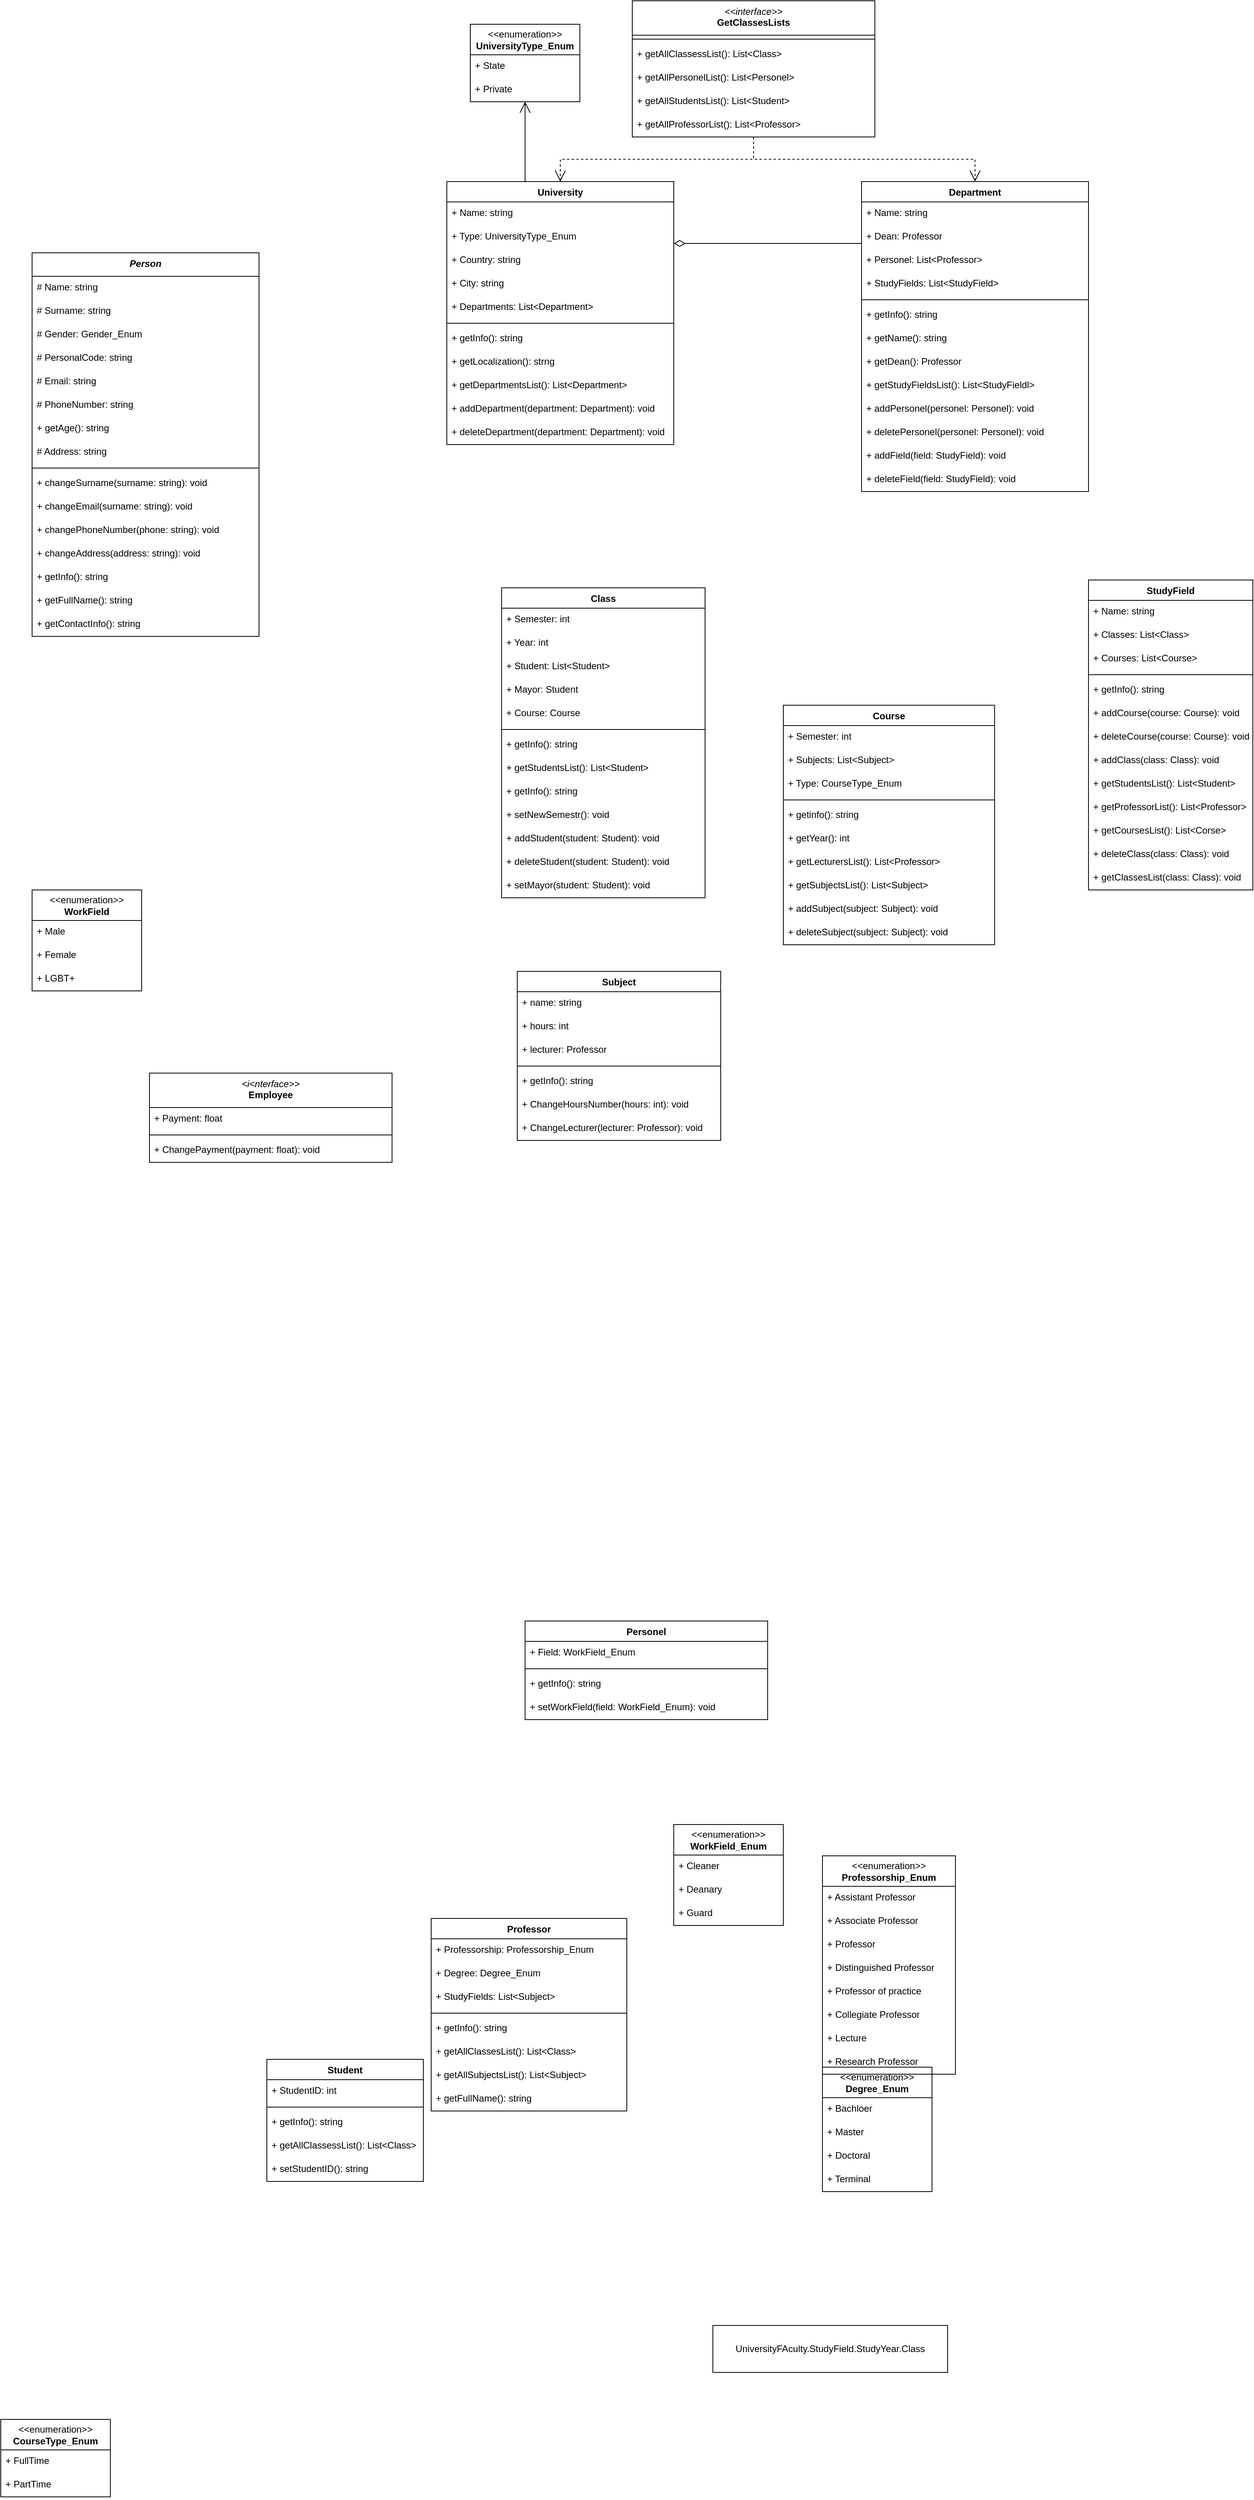 <mxfile version="24.2.5" type="github">
  <diagram name="Strona-1" id="ZMuBya0hHFWjPArA7sXA">
    <mxGraphModel dx="1320" dy="4245" grid="1" gridSize="10" guides="1" tooltips="1" connect="1" arrows="1" fold="1" page="1" pageScale="1" pageWidth="827" pageHeight="1169" math="0" shadow="0">
      <root>
        <mxCell id="0" />
        <mxCell id="1" parent="0" />
        <mxCell id="BxBO1usKI3OGjHKs2vSr-18" value="&lt;b&gt;Class&lt;/b&gt;" style="swimlane;fontStyle=1;align=center;verticalAlign=top;childLayout=stackLayout;horizontal=1;startSize=26;horizontalStack=0;resizeParent=1;resizeParentMax=0;resizeLast=0;collapsible=1;marginBottom=0;whiteSpace=wrap;html=1;" parent="1" vertex="1">
          <mxGeometry x="660" y="-1570" width="260" height="396" as="geometry" />
        </mxCell>
        <mxCell id="BxBO1usKI3OGjHKs2vSr-19" value="+ Semester: int" style="text;strokeColor=none;fillColor=none;align=left;verticalAlign=top;spacingLeft=4;spacingRight=4;overflow=hidden;rotatable=0;points=[[0,0.5],[1,0.5]];portConstraint=eastwest;whiteSpace=wrap;html=1;" parent="BxBO1usKI3OGjHKs2vSr-18" vertex="1">
          <mxGeometry y="26" width="260" height="30" as="geometry" />
        </mxCell>
        <mxCell id="FNR3KFnYAetJGcfj_zRv-16" value="+ Year: int" style="text;strokeColor=none;fillColor=none;align=left;verticalAlign=top;spacingLeft=4;spacingRight=4;overflow=hidden;rotatable=0;points=[[0,0.5],[1,0.5]];portConstraint=eastwest;whiteSpace=wrap;html=1;" parent="BxBO1usKI3OGjHKs2vSr-18" vertex="1">
          <mxGeometry y="56" width="260" height="30" as="geometry" />
        </mxCell>
        <mxCell id="FNR3KFnYAetJGcfj_zRv-23" value="+ Student: List&amp;lt;Student&amp;gt;" style="text;strokeColor=none;fillColor=none;align=left;verticalAlign=top;spacingLeft=4;spacingRight=4;overflow=hidden;rotatable=0;points=[[0,0.5],[1,0.5]];portConstraint=eastwest;whiteSpace=wrap;html=1;" parent="BxBO1usKI3OGjHKs2vSr-18" vertex="1">
          <mxGeometry y="86" width="260" height="30" as="geometry" />
        </mxCell>
        <mxCell id="JbpdOCkqhL1WQLgp2Wiw-135" value="+ Mayor: Student" style="text;strokeColor=none;fillColor=none;align=left;verticalAlign=top;spacingLeft=4;spacingRight=4;overflow=hidden;rotatable=0;points=[[0,0.5],[1,0.5]];portConstraint=eastwest;whiteSpace=wrap;html=1;" vertex="1" parent="BxBO1usKI3OGjHKs2vSr-18">
          <mxGeometry y="116" width="260" height="30" as="geometry" />
        </mxCell>
        <mxCell id="FNR3KFnYAetJGcfj_zRv-25" value="+ Course: Course" style="text;strokeColor=none;fillColor=none;align=left;verticalAlign=top;spacingLeft=4;spacingRight=4;overflow=hidden;rotatable=0;points=[[0,0.5],[1,0.5]];portConstraint=eastwest;whiteSpace=wrap;html=1;" parent="BxBO1usKI3OGjHKs2vSr-18" vertex="1">
          <mxGeometry y="146" width="260" height="30" as="geometry" />
        </mxCell>
        <mxCell id="BxBO1usKI3OGjHKs2vSr-20" value="" style="line;strokeWidth=1;fillColor=none;align=left;verticalAlign=middle;spacingTop=-1;spacingLeft=3;spacingRight=3;rotatable=0;labelPosition=right;points=[];portConstraint=eastwest;strokeColor=inherit;" parent="BxBO1usKI3OGjHKs2vSr-18" vertex="1">
          <mxGeometry y="176" width="260" height="10" as="geometry" />
        </mxCell>
        <mxCell id="JbpdOCkqhL1WQLgp2Wiw-130" value="+ getInfo(): string" style="text;strokeColor=none;fillColor=none;align=left;verticalAlign=top;spacingLeft=4;spacingRight=4;overflow=hidden;rotatable=0;points=[[0,0.5],[1,0.5]];portConstraint=eastwest;whiteSpace=wrap;html=1;" vertex="1" parent="BxBO1usKI3OGjHKs2vSr-18">
          <mxGeometry y="186" width="260" height="30" as="geometry" />
        </mxCell>
        <mxCell id="JbpdOCkqhL1WQLgp2Wiw-131" value="+ getStudentsList(): List&amp;lt;Student&amp;gt;" style="text;strokeColor=none;fillColor=none;align=left;verticalAlign=top;spacingLeft=4;spacingRight=4;overflow=hidden;rotatable=0;points=[[0,0.5],[1,0.5]];portConstraint=eastwest;whiteSpace=wrap;html=1;" vertex="1" parent="BxBO1usKI3OGjHKs2vSr-18">
          <mxGeometry y="216" width="260" height="30" as="geometry" />
        </mxCell>
        <mxCell id="JbpdOCkqhL1WQLgp2Wiw-133" value="+ getInfo(): string" style="text;strokeColor=none;fillColor=none;align=left;verticalAlign=top;spacingLeft=4;spacingRight=4;overflow=hidden;rotatable=0;points=[[0,0.5],[1,0.5]];portConstraint=eastwest;whiteSpace=wrap;html=1;" vertex="1" parent="BxBO1usKI3OGjHKs2vSr-18">
          <mxGeometry y="246" width="260" height="30" as="geometry" />
        </mxCell>
        <mxCell id="JbpdOCkqhL1WQLgp2Wiw-132" value="+ setNewSemestr(): void" style="text;strokeColor=none;fillColor=none;align=left;verticalAlign=top;spacingLeft=4;spacingRight=4;overflow=hidden;rotatable=0;points=[[0,0.5],[1,0.5]];portConstraint=eastwest;whiteSpace=wrap;html=1;" vertex="1" parent="BxBO1usKI3OGjHKs2vSr-18">
          <mxGeometry y="276" width="260" height="30" as="geometry" />
        </mxCell>
        <mxCell id="JbpdOCkqhL1WQLgp2Wiw-136" value="+ addStudent(student: Student): void" style="text;strokeColor=none;fillColor=none;align=left;verticalAlign=top;spacingLeft=4;spacingRight=4;overflow=hidden;rotatable=0;points=[[0,0.5],[1,0.5]];portConstraint=eastwest;whiteSpace=wrap;html=1;" vertex="1" parent="BxBO1usKI3OGjHKs2vSr-18">
          <mxGeometry y="306" width="260" height="30" as="geometry" />
        </mxCell>
        <mxCell id="JbpdOCkqhL1WQLgp2Wiw-134" value="+ deleteStudent(student: Student): void" style="text;strokeColor=none;fillColor=none;align=left;verticalAlign=top;spacingLeft=4;spacingRight=4;overflow=hidden;rotatable=0;points=[[0,0.5],[1,0.5]];portConstraint=eastwest;whiteSpace=wrap;html=1;" vertex="1" parent="BxBO1usKI3OGjHKs2vSr-18">
          <mxGeometry y="336" width="260" height="30" as="geometry" />
        </mxCell>
        <mxCell id="JbpdOCkqhL1WQLgp2Wiw-137" value="+ setMayor(student: Student): void" style="text;strokeColor=none;fillColor=none;align=left;verticalAlign=top;spacingLeft=4;spacingRight=4;overflow=hidden;rotatable=0;points=[[0,0.5],[1,0.5]];portConstraint=eastwest;whiteSpace=wrap;html=1;" vertex="1" parent="BxBO1usKI3OGjHKs2vSr-18">
          <mxGeometry y="366" width="260" height="30" as="geometry" />
        </mxCell>
        <mxCell id="BxBO1usKI3OGjHKs2vSr-22" value="&lt;b&gt;Student&lt;/b&gt;" style="swimlane;fontStyle=1;align=center;verticalAlign=top;childLayout=stackLayout;horizontal=1;startSize=26;horizontalStack=0;resizeParent=1;resizeParentMax=0;resizeLast=0;collapsible=1;marginBottom=0;whiteSpace=wrap;html=1;" parent="1" vertex="1">
          <mxGeometry x="360" y="310" width="200" height="156" as="geometry" />
        </mxCell>
        <mxCell id="BxBO1usKI3OGjHKs2vSr-23" value="+ StudentID: int" style="text;strokeColor=none;fillColor=none;align=left;verticalAlign=top;spacingLeft=4;spacingRight=4;overflow=hidden;rotatable=0;points=[[0,0.5],[1,0.5]];portConstraint=eastwest;whiteSpace=wrap;html=1;" parent="BxBO1usKI3OGjHKs2vSr-22" vertex="1">
          <mxGeometry y="26" width="200" height="30" as="geometry" />
        </mxCell>
        <mxCell id="BxBO1usKI3OGjHKs2vSr-24" value="" style="line;strokeWidth=1;fillColor=none;align=left;verticalAlign=middle;spacingTop=-1;spacingLeft=3;spacingRight=3;rotatable=0;labelPosition=right;points=[];portConstraint=eastwest;strokeColor=inherit;" parent="BxBO1usKI3OGjHKs2vSr-22" vertex="1">
          <mxGeometry y="56" width="200" height="10" as="geometry" />
        </mxCell>
        <mxCell id="JbpdOCkqhL1WQLgp2Wiw-15" value="+ getInfo(): string" style="text;strokeColor=none;fillColor=none;align=left;verticalAlign=top;spacingLeft=4;spacingRight=4;overflow=hidden;rotatable=0;points=[[0,0.5],[1,0.5]];portConstraint=eastwest;whiteSpace=wrap;html=1;" vertex="1" parent="BxBO1usKI3OGjHKs2vSr-22">
          <mxGeometry y="66" width="200" height="30" as="geometry" />
        </mxCell>
        <mxCell id="JbpdOCkqhL1WQLgp2Wiw-39" value="+ getAllClassessList(): List&amp;lt;Class&amp;gt;&lt;div&gt;&lt;br&gt;&lt;/div&gt;" style="text;strokeColor=none;fillColor=none;align=left;verticalAlign=top;spacingLeft=4;spacingRight=4;overflow=hidden;rotatable=0;points=[[0,0.5],[1,0.5]];portConstraint=eastwest;whiteSpace=wrap;html=1;" vertex="1" parent="BxBO1usKI3OGjHKs2vSr-22">
          <mxGeometry y="96" width="200" height="30" as="geometry" />
        </mxCell>
        <mxCell id="JbpdOCkqhL1WQLgp2Wiw-16" value="+ setStudentID(): string" style="text;strokeColor=none;fillColor=none;align=left;verticalAlign=top;spacingLeft=4;spacingRight=4;overflow=hidden;rotatable=0;points=[[0,0.5],[1,0.5]];portConstraint=eastwest;whiteSpace=wrap;html=1;" vertex="1" parent="BxBO1usKI3OGjHKs2vSr-22">
          <mxGeometry y="126" width="200" height="30" as="geometry" />
        </mxCell>
        <mxCell id="BxBO1usKI3OGjHKs2vSr-30" value="&lt;b&gt;Professor&lt;/b&gt;&lt;br&gt;&lt;div&gt;&lt;b&gt;&lt;br&gt;&lt;/b&gt;&lt;/div&gt;" style="swimlane;fontStyle=1;align=center;verticalAlign=top;childLayout=stackLayout;horizontal=1;startSize=26;horizontalStack=0;resizeParent=1;resizeParentMax=0;resizeLast=0;collapsible=1;marginBottom=0;whiteSpace=wrap;html=1;" parent="1" vertex="1">
          <mxGeometry x="570" y="130" width="250" height="246" as="geometry" />
        </mxCell>
        <mxCell id="BxBO1usKI3OGjHKs2vSr-31" value="+&amp;nbsp;&lt;span style=&quot;text-align: center;&quot;&gt;Professorship&lt;/span&gt;:&amp;nbsp;&lt;span style=&quot;text-align: center;&quot;&gt;Professorship_Enum&lt;/span&gt;" style="text;strokeColor=none;fillColor=none;align=left;verticalAlign=top;spacingLeft=4;spacingRight=4;overflow=hidden;rotatable=0;points=[[0,0.5],[1,0.5]];portConstraint=eastwest;whiteSpace=wrap;html=1;" parent="BxBO1usKI3OGjHKs2vSr-30" vertex="1">
          <mxGeometry y="26" width="250" height="30" as="geometry" />
        </mxCell>
        <mxCell id="FNR3KFnYAetJGcfj_zRv-11" value="+ Degree: Degree_Enum&lt;span style=&quot;color: rgba(0, 0, 0, 0); font-family: monospace; font-size: 0px; text-wrap: nowrap;&quot;&gt;%3CmxGraphModel%3E%3Croot%3E%3CmxCell%20id%3D%220%22%2F%3E%3CmxCell%20id%3D%221%22%20parent%3D%220%22%2F%3E%3CmxCell%20id%3D%222%22%20value%3D%22%2B%20StudyFields%3A%20List%26amp%3Blt%3BSubject%26amp%3Bgt%3B%22%20style%3D%22text%3BstrokeColor%3Dnone%3BfillColor%3Dnone%3Balign%3Dleft%3BverticalAlign%3Dtop%3BspacingLeft%3D4%3BspacingRight%3D4%3Boverflow%3Dhidden%3Brotatable%3D0%3Bpoints%3D%5B%5B0%2C0.5%5D%2C%5B1%2C0.5%5D%5D%3BportConstraint%3Deastwest%3BwhiteSpace%3Dwrap%3Bhtml%3D1%3B%22%20vertex%3D%221%22%20parent%3D%221%22%3E%3CmxGeometry%20x%3D%22570%22%20y%3D%22202%22%20width%3D%22246%22%20height%3D%2226%22%20as%3D%22geometry%22%2F%3E%3C%2FmxCell%3E%3C%2Froot%3E%3C%2FmxGraphModel%3E&lt;/span&gt;" style="text;strokeColor=none;fillColor=none;align=left;verticalAlign=top;spacingLeft=4;spacingRight=4;overflow=hidden;rotatable=0;points=[[0,0.5],[1,0.5]];portConstraint=eastwest;whiteSpace=wrap;html=1;" parent="BxBO1usKI3OGjHKs2vSr-30" vertex="1">
          <mxGeometry y="56" width="250" height="30" as="geometry" />
        </mxCell>
        <mxCell id="BxBO1usKI3OGjHKs2vSr-61" value="+ StudyFields: List&amp;lt;Subject&amp;gt;" style="text;strokeColor=none;fillColor=none;align=left;verticalAlign=top;spacingLeft=4;spacingRight=4;overflow=hidden;rotatable=0;points=[[0,0.5],[1,0.5]];portConstraint=eastwest;whiteSpace=wrap;html=1;" parent="BxBO1usKI3OGjHKs2vSr-30" vertex="1">
          <mxGeometry y="86" width="250" height="30" as="geometry" />
        </mxCell>
        <mxCell id="BxBO1usKI3OGjHKs2vSr-32" value="" style="line;strokeWidth=1;fillColor=none;align=left;verticalAlign=middle;spacingTop=-1;spacingLeft=3;spacingRight=3;rotatable=0;labelPosition=right;points=[];portConstraint=eastwest;strokeColor=inherit;" parent="BxBO1usKI3OGjHKs2vSr-30" vertex="1">
          <mxGeometry y="116" width="250" height="10" as="geometry" />
        </mxCell>
        <mxCell id="JbpdOCkqhL1WQLgp2Wiw-37" value="+ getInfo(): string" style="text;strokeColor=none;fillColor=none;align=left;verticalAlign=top;spacingLeft=4;spacingRight=4;overflow=hidden;rotatable=0;points=[[0,0.5],[1,0.5]];portConstraint=eastwest;whiteSpace=wrap;html=1;" vertex="1" parent="BxBO1usKI3OGjHKs2vSr-30">
          <mxGeometry y="126" width="250" height="30" as="geometry" />
        </mxCell>
        <mxCell id="JbpdOCkqhL1WQLgp2Wiw-41" value="+ getAllClassesList(): List&amp;lt;Class&amp;gt;&lt;div&gt;&lt;br&gt;&lt;/div&gt;" style="text;strokeColor=none;fillColor=none;align=left;verticalAlign=top;spacingLeft=4;spacingRight=4;overflow=hidden;rotatable=0;points=[[0,0.5],[1,0.5]];portConstraint=eastwest;whiteSpace=wrap;html=1;" vertex="1" parent="BxBO1usKI3OGjHKs2vSr-30">
          <mxGeometry y="156" width="250" height="30" as="geometry" />
        </mxCell>
        <mxCell id="JbpdOCkqhL1WQLgp2Wiw-40" value="+ getAllSubjectsList(): List&amp;lt;Subject&amp;gt;&lt;div&gt;&lt;br&gt;&lt;/div&gt;" style="text;strokeColor=none;fillColor=none;align=left;verticalAlign=top;spacingLeft=4;spacingRight=4;overflow=hidden;rotatable=0;points=[[0,0.5],[1,0.5]];portConstraint=eastwest;whiteSpace=wrap;html=1;" vertex="1" parent="BxBO1usKI3OGjHKs2vSr-30">
          <mxGeometry y="186" width="250" height="30" as="geometry" />
        </mxCell>
        <mxCell id="JbpdOCkqhL1WQLgp2Wiw-38" value="+ getFullName(): string" style="text;strokeColor=none;fillColor=none;align=left;verticalAlign=top;spacingLeft=4;spacingRight=4;overflow=hidden;rotatable=0;points=[[0,0.5],[1,0.5]];portConstraint=eastwest;whiteSpace=wrap;html=1;" vertex="1" parent="BxBO1usKI3OGjHKs2vSr-30">
          <mxGeometry y="216" width="250" height="30" as="geometry" />
        </mxCell>
        <mxCell id="BxBO1usKI3OGjHKs2vSr-34" value="&lt;b&gt;Personel&lt;/b&gt;" style="swimlane;fontStyle=1;align=center;verticalAlign=top;childLayout=stackLayout;horizontal=1;startSize=26;horizontalStack=0;resizeParent=1;resizeParentMax=0;resizeLast=0;collapsible=1;marginBottom=0;whiteSpace=wrap;html=1;" parent="1" vertex="1">
          <mxGeometry x="690" y="-250" width="310" height="126" as="geometry" />
        </mxCell>
        <mxCell id="BxBO1usKI3OGjHKs2vSr-35" value="+ Field: WorkField_Enum" style="text;strokeColor=none;fillColor=none;align=left;verticalAlign=top;spacingLeft=4;spacingRight=4;overflow=hidden;rotatable=0;points=[[0,0.5],[1,0.5]];portConstraint=eastwest;whiteSpace=wrap;html=1;" parent="BxBO1usKI3OGjHKs2vSr-34" vertex="1">
          <mxGeometry y="26" width="310" height="30" as="geometry" />
        </mxCell>
        <mxCell id="BxBO1usKI3OGjHKs2vSr-36" value="" style="line;strokeWidth=1;fillColor=none;align=left;verticalAlign=middle;spacingTop=-1;spacingLeft=3;spacingRight=3;rotatable=0;labelPosition=right;points=[];portConstraint=eastwest;strokeColor=inherit;" parent="BxBO1usKI3OGjHKs2vSr-34" vertex="1">
          <mxGeometry y="56" width="310" height="10" as="geometry" />
        </mxCell>
        <mxCell id="JbpdOCkqhL1WQLgp2Wiw-19" value="+ getInfo(): string" style="text;strokeColor=none;fillColor=none;align=left;verticalAlign=top;spacingLeft=4;spacingRight=4;overflow=hidden;rotatable=0;points=[[0,0.5],[1,0.5]];portConstraint=eastwest;whiteSpace=wrap;html=1;" vertex="1" parent="BxBO1usKI3OGjHKs2vSr-34">
          <mxGeometry y="66" width="310" height="30" as="geometry" />
        </mxCell>
        <mxCell id="JbpdOCkqhL1WQLgp2Wiw-20" value="+ setWorkField(field: WorkField_Enum): void" style="text;strokeColor=none;fillColor=none;align=left;verticalAlign=top;spacingLeft=4;spacingRight=4;overflow=hidden;rotatable=0;points=[[0,0.5],[1,0.5]];portConstraint=eastwest;whiteSpace=wrap;html=1;" vertex="1" parent="BxBO1usKI3OGjHKs2vSr-34">
          <mxGeometry y="96" width="310" height="30" as="geometry" />
        </mxCell>
        <mxCell id="BxBO1usKI3OGjHKs2vSr-40" value="&lt;div&gt;&lt;b&gt;Department&lt;/b&gt;&lt;/div&gt;" style="swimlane;fontStyle=1;align=center;verticalAlign=top;childLayout=stackLayout;horizontal=1;startSize=26;horizontalStack=0;resizeParent=1;resizeParentMax=0;resizeLast=0;collapsible=1;marginBottom=0;whiteSpace=wrap;html=1;" parent="1" vertex="1">
          <mxGeometry x="1120" y="-2089" width="290" height="396" as="geometry" />
        </mxCell>
        <mxCell id="BxBO1usKI3OGjHKs2vSr-95" value="+ Name: string" style="text;strokeColor=none;fillColor=none;align=left;verticalAlign=top;spacingLeft=4;spacingRight=4;overflow=hidden;rotatable=0;points=[[0,0.5],[1,0.5]];portConstraint=eastwest;whiteSpace=wrap;html=1;" parent="BxBO1usKI3OGjHKs2vSr-40" vertex="1">
          <mxGeometry y="26" width="290" height="30" as="geometry" />
        </mxCell>
        <mxCell id="BxBO1usKI3OGjHKs2vSr-97" value="+ Dean: Professor" style="text;strokeColor=none;fillColor=none;align=left;verticalAlign=top;spacingLeft=4;spacingRight=4;overflow=hidden;rotatable=0;points=[[0,0.5],[1,0.5]];portConstraint=eastwest;whiteSpace=wrap;html=1;" parent="BxBO1usKI3OGjHKs2vSr-40" vertex="1">
          <mxGeometry y="56" width="290" height="30" as="geometry" />
        </mxCell>
        <mxCell id="JbpdOCkqhL1WQLgp2Wiw-47" value="+ Personel: List&amp;lt;Professor&amp;gt;" style="text;strokeColor=none;fillColor=none;align=left;verticalAlign=top;spacingLeft=4;spacingRight=4;overflow=hidden;rotatable=0;points=[[0,0.5],[1,0.5]];portConstraint=eastwest;whiteSpace=wrap;html=1;" vertex="1" parent="BxBO1usKI3OGjHKs2vSr-40">
          <mxGeometry y="86" width="290" height="30" as="geometry" />
        </mxCell>
        <mxCell id="BxBO1usKI3OGjHKs2vSr-98" value="+ StudyFields: List&amp;lt;StudyField&amp;gt;" style="text;strokeColor=none;fillColor=none;align=left;verticalAlign=top;spacingLeft=4;spacingRight=4;overflow=hidden;rotatable=0;points=[[0,0.5],[1,0.5]];portConstraint=eastwest;whiteSpace=wrap;html=1;" parent="BxBO1usKI3OGjHKs2vSr-40" vertex="1">
          <mxGeometry y="116" width="290" height="30" as="geometry" />
        </mxCell>
        <mxCell id="BxBO1usKI3OGjHKs2vSr-42" value="" style="line;strokeWidth=1;fillColor=none;align=left;verticalAlign=middle;spacingTop=-1;spacingLeft=3;spacingRight=3;rotatable=0;labelPosition=right;points=[];portConstraint=eastwest;strokeColor=inherit;" parent="BxBO1usKI3OGjHKs2vSr-40" vertex="1">
          <mxGeometry y="146" width="290" height="10" as="geometry" />
        </mxCell>
        <mxCell id="JbpdOCkqhL1WQLgp2Wiw-45" value="+ getInfo(): string" style="text;strokeColor=none;fillColor=none;align=left;verticalAlign=top;spacingLeft=4;spacingRight=4;overflow=hidden;rotatable=0;points=[[0,0.5],[1,0.5]];portConstraint=eastwest;whiteSpace=wrap;html=1;" vertex="1" parent="BxBO1usKI3OGjHKs2vSr-40">
          <mxGeometry y="156" width="290" height="30" as="geometry" />
        </mxCell>
        <mxCell id="JbpdOCkqhL1WQLgp2Wiw-44" value="+ getName(): string" style="text;strokeColor=none;fillColor=none;align=left;verticalAlign=top;spacingLeft=4;spacingRight=4;overflow=hidden;rotatable=0;points=[[0,0.5],[1,0.5]];portConstraint=eastwest;whiteSpace=wrap;html=1;" vertex="1" parent="BxBO1usKI3OGjHKs2vSr-40">
          <mxGeometry y="186" width="290" height="30" as="geometry" />
        </mxCell>
        <mxCell id="BxBO1usKI3OGjHKs2vSr-43" value="+ getDean(): Professor" style="text;strokeColor=none;fillColor=none;align=left;verticalAlign=top;spacingLeft=4;spacingRight=4;overflow=hidden;rotatable=0;points=[[0,0.5],[1,0.5]];portConstraint=eastwest;whiteSpace=wrap;html=1;" parent="BxBO1usKI3OGjHKs2vSr-40" vertex="1">
          <mxGeometry y="216" width="290" height="30" as="geometry" />
        </mxCell>
        <mxCell id="JbpdOCkqhL1WQLgp2Wiw-50" value="+ getStudyFieldsList(): List&amp;lt;StudyFieldl&amp;gt;" style="text;strokeColor=none;fillColor=none;align=left;verticalAlign=top;spacingLeft=4;spacingRight=4;overflow=hidden;rotatable=0;points=[[0,0.5],[1,0.5]];portConstraint=eastwest;whiteSpace=wrap;html=1;" vertex="1" parent="BxBO1usKI3OGjHKs2vSr-40">
          <mxGeometry y="246" width="290" height="30" as="geometry" />
        </mxCell>
        <mxCell id="JbpdOCkqhL1WQLgp2Wiw-51" value="+ addPersonel(personel: Personel): void" style="text;strokeColor=none;fillColor=none;align=left;verticalAlign=top;spacingLeft=4;spacingRight=4;overflow=hidden;rotatable=0;points=[[0,0.5],[1,0.5]];portConstraint=eastwest;whiteSpace=wrap;html=1;" vertex="1" parent="BxBO1usKI3OGjHKs2vSr-40">
          <mxGeometry y="276" width="290" height="30" as="geometry" />
        </mxCell>
        <mxCell id="JbpdOCkqhL1WQLgp2Wiw-52" value="+ deletePersonel(personel: Personel): void" style="text;strokeColor=none;fillColor=none;align=left;verticalAlign=top;spacingLeft=4;spacingRight=4;overflow=hidden;rotatable=0;points=[[0,0.5],[1,0.5]];portConstraint=eastwest;whiteSpace=wrap;html=1;" vertex="1" parent="BxBO1usKI3OGjHKs2vSr-40">
          <mxGeometry y="306" width="290" height="30" as="geometry" />
        </mxCell>
        <mxCell id="JbpdOCkqhL1WQLgp2Wiw-53" value="+ addField(field: StudyField): void" style="text;strokeColor=none;fillColor=none;align=left;verticalAlign=top;spacingLeft=4;spacingRight=4;overflow=hidden;rotatable=0;points=[[0,0.5],[1,0.5]];portConstraint=eastwest;whiteSpace=wrap;html=1;" vertex="1" parent="BxBO1usKI3OGjHKs2vSr-40">
          <mxGeometry y="336" width="290" height="30" as="geometry" />
        </mxCell>
        <mxCell id="JbpdOCkqhL1WQLgp2Wiw-54" value="+ deleteField(field: StudyField): void" style="text;strokeColor=none;fillColor=none;align=left;verticalAlign=top;spacingLeft=4;spacingRight=4;overflow=hidden;rotatable=0;points=[[0,0.5],[1,0.5]];portConstraint=eastwest;whiteSpace=wrap;html=1;" vertex="1" parent="BxBO1usKI3OGjHKs2vSr-40">
          <mxGeometry y="366" width="290" height="30" as="geometry" />
        </mxCell>
        <mxCell id="BxBO1usKI3OGjHKs2vSr-44" value="&lt;b&gt;StudyField&lt;/b&gt;" style="swimlane;fontStyle=1;align=center;verticalAlign=top;childLayout=stackLayout;horizontal=1;startSize=26;horizontalStack=0;resizeParent=1;resizeParentMax=0;resizeLast=0;collapsible=1;marginBottom=0;whiteSpace=wrap;html=1;" parent="1" vertex="1">
          <mxGeometry x="1410" y="-1580" width="210" height="396" as="geometry" />
        </mxCell>
        <mxCell id="BxBO1usKI3OGjHKs2vSr-45" value="+ Name: string" style="text;strokeColor=none;fillColor=none;align=left;verticalAlign=top;spacingLeft=4;spacingRight=4;overflow=hidden;rotatable=0;points=[[0,0.5],[1,0.5]];portConstraint=eastwest;whiteSpace=wrap;html=1;" parent="BxBO1usKI3OGjHKs2vSr-44" vertex="1">
          <mxGeometry y="26" width="210" height="30" as="geometry" />
        </mxCell>
        <mxCell id="BxBO1usKI3OGjHKs2vSr-105" value="+ Classes: List&amp;lt;Class&amp;gt;" style="text;strokeColor=none;fillColor=none;align=left;verticalAlign=top;spacingLeft=4;spacingRight=4;overflow=hidden;rotatable=0;points=[[0,0.5],[1,0.5]];portConstraint=eastwest;whiteSpace=wrap;html=1;" parent="BxBO1usKI3OGjHKs2vSr-44" vertex="1">
          <mxGeometry y="56" width="210" height="30" as="geometry" />
        </mxCell>
        <mxCell id="FNR3KFnYAetJGcfj_zRv-26" value="+ Courses: List&amp;lt;Course&amp;gt;" style="text;strokeColor=none;fillColor=none;align=left;verticalAlign=top;spacingLeft=4;spacingRight=4;overflow=hidden;rotatable=0;points=[[0,0.5],[1,0.5]];portConstraint=eastwest;whiteSpace=wrap;html=1;" parent="BxBO1usKI3OGjHKs2vSr-44" vertex="1">
          <mxGeometry y="86" width="210" height="30" as="geometry" />
        </mxCell>
        <mxCell id="BxBO1usKI3OGjHKs2vSr-46" value="" style="line;strokeWidth=1;fillColor=none;align=left;verticalAlign=middle;spacingTop=-1;spacingLeft=3;spacingRight=3;rotatable=0;labelPosition=right;points=[];portConstraint=eastwest;strokeColor=inherit;" parent="BxBO1usKI3OGjHKs2vSr-44" vertex="1">
          <mxGeometry y="116" width="210" height="10" as="geometry" />
        </mxCell>
        <mxCell id="JbpdOCkqhL1WQLgp2Wiw-129" value="+ getInfo(): string" style="text;strokeColor=none;fillColor=none;align=left;verticalAlign=top;spacingLeft=4;spacingRight=4;overflow=hidden;rotatable=0;points=[[0,0.5],[1,0.5]];portConstraint=eastwest;whiteSpace=wrap;html=1;" vertex="1" parent="BxBO1usKI3OGjHKs2vSr-44">
          <mxGeometry y="126" width="210" height="30" as="geometry" />
        </mxCell>
        <mxCell id="JbpdOCkqhL1WQLgp2Wiw-114" value="+ addCourse(course: Course): void" style="text;strokeColor=none;fillColor=none;align=left;verticalAlign=top;spacingLeft=4;spacingRight=4;overflow=hidden;rotatable=0;points=[[0,0.5],[1,0.5]];portConstraint=eastwest;whiteSpace=wrap;html=1;" vertex="1" parent="BxBO1usKI3OGjHKs2vSr-44">
          <mxGeometry y="156" width="210" height="30" as="geometry" />
        </mxCell>
        <mxCell id="BxBO1usKI3OGjHKs2vSr-47" value="+ deleteCourse(course: Course): void" style="text;strokeColor=none;fillColor=none;align=left;verticalAlign=top;spacingLeft=4;spacingRight=4;overflow=hidden;rotatable=0;points=[[0,0.5],[1,0.5]];portConstraint=eastwest;whiteSpace=wrap;html=1;" parent="BxBO1usKI3OGjHKs2vSr-44" vertex="1">
          <mxGeometry y="186" width="210" height="30" as="geometry" />
        </mxCell>
        <mxCell id="JbpdOCkqhL1WQLgp2Wiw-115" value="+ addClass(class: Class): void" style="text;strokeColor=none;fillColor=none;align=left;verticalAlign=top;spacingLeft=4;spacingRight=4;overflow=hidden;rotatable=0;points=[[0,0.5],[1,0.5]];portConstraint=eastwest;whiteSpace=wrap;html=1;" vertex="1" parent="BxBO1usKI3OGjHKs2vSr-44">
          <mxGeometry y="216" width="210" height="30" as="geometry" />
        </mxCell>
        <mxCell id="JbpdOCkqhL1WQLgp2Wiw-127" value="+ getStudentsList(): List&amp;lt;Student&amp;gt;" style="text;strokeColor=none;fillColor=none;align=left;verticalAlign=top;spacingLeft=4;spacingRight=4;overflow=hidden;rotatable=0;points=[[0,0.5],[1,0.5]];portConstraint=eastwest;whiteSpace=wrap;html=1;" vertex="1" parent="BxBO1usKI3OGjHKs2vSr-44">
          <mxGeometry y="246" width="210" height="30" as="geometry" />
        </mxCell>
        <mxCell id="JbpdOCkqhL1WQLgp2Wiw-119" value="+ getProfessorList(): List&amp;lt;Professor&amp;gt;" style="text;strokeColor=none;fillColor=none;align=left;verticalAlign=top;spacingLeft=4;spacingRight=4;overflow=hidden;rotatable=0;points=[[0,0.5],[1,0.5]];portConstraint=eastwest;whiteSpace=wrap;html=1;" vertex="1" parent="BxBO1usKI3OGjHKs2vSr-44">
          <mxGeometry y="276" width="210" height="30" as="geometry" />
        </mxCell>
        <mxCell id="JbpdOCkqhL1WQLgp2Wiw-128" value="+ getCoursesList(): List&amp;lt;Corse&amp;gt;" style="text;strokeColor=none;fillColor=none;align=left;verticalAlign=top;spacingLeft=4;spacingRight=4;overflow=hidden;rotatable=0;points=[[0,0.5],[1,0.5]];portConstraint=eastwest;whiteSpace=wrap;html=1;" vertex="1" parent="BxBO1usKI3OGjHKs2vSr-44">
          <mxGeometry y="306" width="210" height="30" as="geometry" />
        </mxCell>
        <mxCell id="JbpdOCkqhL1WQLgp2Wiw-117" value="+ deleteClass(class: Class): void" style="text;strokeColor=none;fillColor=none;align=left;verticalAlign=top;spacingLeft=4;spacingRight=4;overflow=hidden;rotatable=0;points=[[0,0.5],[1,0.5]];portConstraint=eastwest;whiteSpace=wrap;html=1;" vertex="1" parent="BxBO1usKI3OGjHKs2vSr-44">
          <mxGeometry y="336" width="210" height="30" as="geometry" />
        </mxCell>
        <mxCell id="JbpdOCkqhL1WQLgp2Wiw-118" value="+ getClassesList(class: Class): void" style="text;strokeColor=none;fillColor=none;align=left;verticalAlign=top;spacingLeft=4;spacingRight=4;overflow=hidden;rotatable=0;points=[[0,0.5],[1,0.5]];portConstraint=eastwest;whiteSpace=wrap;html=1;" vertex="1" parent="BxBO1usKI3OGjHKs2vSr-44">
          <mxGeometry y="366" width="210" height="30" as="geometry" />
        </mxCell>
        <mxCell id="BxBO1usKI3OGjHKs2vSr-48" value="Person" style="swimlane;fontStyle=3;align=center;verticalAlign=top;childLayout=stackLayout;horizontal=1;startSize=30;horizontalStack=0;resizeParent=1;resizeParentMax=0;resizeLast=0;collapsible=1;marginBottom=0;whiteSpace=wrap;html=1;" parent="1" vertex="1">
          <mxGeometry x="60" y="-1998" width="290" height="490" as="geometry" />
        </mxCell>
        <mxCell id="BxBO1usKI3OGjHKs2vSr-49" value="# Name: string" style="text;strokeColor=none;fillColor=none;align=left;verticalAlign=top;spacingLeft=4;spacingRight=4;overflow=hidden;rotatable=0;points=[[0,0.5],[1,0.5]];portConstraint=eastwest;whiteSpace=wrap;html=1;" parent="BxBO1usKI3OGjHKs2vSr-48" vertex="1">
          <mxGeometry y="30" width="290" height="30" as="geometry" />
        </mxCell>
        <mxCell id="BxBO1usKI3OGjHKs2vSr-52" value="# Surname: string" style="text;strokeColor=none;fillColor=none;align=left;verticalAlign=top;spacingLeft=4;spacingRight=4;overflow=hidden;rotatable=0;points=[[0,0.5],[1,0.5]];portConstraint=eastwest;whiteSpace=wrap;html=1;" parent="BxBO1usKI3OGjHKs2vSr-48" vertex="1">
          <mxGeometry y="60" width="290" height="30" as="geometry" />
        </mxCell>
        <mxCell id="JbpdOCkqhL1WQLgp2Wiw-4" value="# Gender: Gender_Enum" style="text;strokeColor=none;fillColor=none;align=left;verticalAlign=top;spacingLeft=4;spacingRight=4;overflow=hidden;rotatable=0;points=[[0,0.5],[1,0.5]];portConstraint=eastwest;whiteSpace=wrap;html=1;" vertex="1" parent="BxBO1usKI3OGjHKs2vSr-48">
          <mxGeometry y="90" width="290" height="30" as="geometry" />
        </mxCell>
        <mxCell id="BxBO1usKI3OGjHKs2vSr-53" value="# PersonalCode: string" style="text;strokeColor=none;fillColor=none;align=left;verticalAlign=top;spacingLeft=4;spacingRight=4;overflow=hidden;rotatable=0;points=[[0,0.5],[1,0.5]];portConstraint=eastwest;whiteSpace=wrap;html=1;" parent="BxBO1usKI3OGjHKs2vSr-48" vertex="1">
          <mxGeometry y="120" width="290" height="30" as="geometry" />
        </mxCell>
        <mxCell id="BxBO1usKI3OGjHKs2vSr-56" value="# Email: string" style="text;strokeColor=none;fillColor=none;align=left;verticalAlign=top;spacingLeft=4;spacingRight=4;overflow=hidden;rotatable=0;points=[[0,0.5],[1,0.5]];portConstraint=eastwest;whiteSpace=wrap;html=1;" parent="BxBO1usKI3OGjHKs2vSr-48" vertex="1">
          <mxGeometry y="150" width="290" height="30" as="geometry" />
        </mxCell>
        <mxCell id="BxBO1usKI3OGjHKs2vSr-55" value="# PhoneNumber: string" style="text;strokeColor=none;fillColor=none;align=left;verticalAlign=top;spacingLeft=4;spacingRight=4;overflow=hidden;rotatable=0;points=[[0,0.5],[1,0.5]];portConstraint=eastwest;whiteSpace=wrap;html=1;" parent="BxBO1usKI3OGjHKs2vSr-48" vertex="1">
          <mxGeometry y="180" width="290" height="30" as="geometry" />
        </mxCell>
        <mxCell id="JbpdOCkqhL1WQLgp2Wiw-14" value="+ getAge(): string" style="text;strokeColor=none;fillColor=none;align=left;verticalAlign=top;spacingLeft=4;spacingRight=4;overflow=hidden;rotatable=0;points=[[0,0.5],[1,0.5]];portConstraint=eastwest;whiteSpace=wrap;html=1;" vertex="1" parent="BxBO1usKI3OGjHKs2vSr-48">
          <mxGeometry y="210" width="290" height="30" as="geometry" />
        </mxCell>
        <mxCell id="BxBO1usKI3OGjHKs2vSr-54" value="# Address: string" style="text;strokeColor=none;fillColor=none;align=left;verticalAlign=top;spacingLeft=4;spacingRight=4;overflow=hidden;rotatable=0;points=[[0,0.5],[1,0.5]];portConstraint=eastwest;whiteSpace=wrap;html=1;" parent="BxBO1usKI3OGjHKs2vSr-48" vertex="1">
          <mxGeometry y="240" width="290" height="30" as="geometry" />
        </mxCell>
        <mxCell id="BxBO1usKI3OGjHKs2vSr-50" value="" style="line;strokeWidth=1;fillColor=none;align=left;verticalAlign=middle;spacingTop=-1;spacingLeft=3;spacingRight=3;rotatable=0;labelPosition=right;points=[];portConstraint=eastwest;strokeColor=inherit;" parent="BxBO1usKI3OGjHKs2vSr-48" vertex="1">
          <mxGeometry y="270" width="290" height="10" as="geometry" />
        </mxCell>
        <mxCell id="BxBO1usKI3OGjHKs2vSr-51" value="+ changeSurname(surname: string): void" style="text;strokeColor=none;fillColor=none;align=left;verticalAlign=top;spacingLeft=4;spacingRight=4;overflow=hidden;rotatable=0;points=[[0,0.5],[1,0.5]];portConstraint=eastwest;whiteSpace=wrap;html=1;" parent="BxBO1usKI3OGjHKs2vSr-48" vertex="1">
          <mxGeometry y="280" width="290" height="30" as="geometry" />
        </mxCell>
        <mxCell id="JbpdOCkqhL1WQLgp2Wiw-2" value="+ changeEmail(surname: string): void" style="text;strokeColor=none;fillColor=none;align=left;verticalAlign=top;spacingLeft=4;spacingRight=4;overflow=hidden;rotatable=0;points=[[0,0.5],[1,0.5]];portConstraint=eastwest;whiteSpace=wrap;html=1;" vertex="1" parent="BxBO1usKI3OGjHKs2vSr-48">
          <mxGeometry y="310" width="290" height="30" as="geometry" />
        </mxCell>
        <mxCell id="JbpdOCkqhL1WQLgp2Wiw-3" value="+ changePhoneNumber(phone: string): void" style="text;strokeColor=none;fillColor=none;align=left;verticalAlign=top;spacingLeft=4;spacingRight=4;overflow=hidden;rotatable=0;points=[[0,0.5],[1,0.5]];portConstraint=eastwest;whiteSpace=wrap;html=1;" vertex="1" parent="BxBO1usKI3OGjHKs2vSr-48">
          <mxGeometry y="340" width="290" height="30" as="geometry" />
        </mxCell>
        <mxCell id="JbpdOCkqhL1WQLgp2Wiw-1" value="+ changeAddress(address: string): void" style="text;strokeColor=none;fillColor=none;align=left;verticalAlign=top;spacingLeft=4;spacingRight=4;overflow=hidden;rotatable=0;points=[[0,0.5],[1,0.5]];portConstraint=eastwest;whiteSpace=wrap;html=1;" vertex="1" parent="BxBO1usKI3OGjHKs2vSr-48">
          <mxGeometry y="370" width="290" height="30" as="geometry" />
        </mxCell>
        <mxCell id="JbpdOCkqhL1WQLgp2Wiw-10" value="+ getInfo(): string" style="text;strokeColor=none;fillColor=none;align=left;verticalAlign=top;spacingLeft=4;spacingRight=4;overflow=hidden;rotatable=0;points=[[0,0.5],[1,0.5]];portConstraint=eastwest;whiteSpace=wrap;html=1;" vertex="1" parent="BxBO1usKI3OGjHKs2vSr-48">
          <mxGeometry y="400" width="290" height="30" as="geometry" />
        </mxCell>
        <mxCell id="JbpdOCkqhL1WQLgp2Wiw-11" value="+ getFullName(): string" style="text;strokeColor=none;fillColor=none;align=left;verticalAlign=top;spacingLeft=4;spacingRight=4;overflow=hidden;rotatable=0;points=[[0,0.5],[1,0.5]];portConstraint=eastwest;whiteSpace=wrap;html=1;" vertex="1" parent="BxBO1usKI3OGjHKs2vSr-48">
          <mxGeometry y="430" width="290" height="30" as="geometry" />
        </mxCell>
        <mxCell id="JbpdOCkqhL1WQLgp2Wiw-12" value="+ getContactInfo(): string" style="text;strokeColor=none;fillColor=none;align=left;verticalAlign=top;spacingLeft=4;spacingRight=4;overflow=hidden;rotatable=0;points=[[0,0.5],[1,0.5]];portConstraint=eastwest;whiteSpace=wrap;html=1;" vertex="1" parent="BxBO1usKI3OGjHKs2vSr-48">
          <mxGeometry y="460" width="290" height="30" as="geometry" />
        </mxCell>
        <mxCell id="BxBO1usKI3OGjHKs2vSr-62" value="&amp;lt;&amp;lt;enumeration&amp;gt;&amp;gt;&lt;br&gt;&lt;b&gt;Professorship_Enum&lt;/b&gt;" style="swimlane;fontStyle=0;childLayout=stackLayout;horizontal=1;startSize=39;fillColor=none;horizontalStack=0;resizeParent=1;resizeParentMax=0;resizeLast=0;collapsible=1;marginBottom=0;whiteSpace=wrap;html=1;" parent="1" vertex="1">
          <mxGeometry x="1070" y="50" width="170" height="279" as="geometry" />
        </mxCell>
        <mxCell id="BxBO1usKI3OGjHKs2vSr-63" value="+ Assistant Professor" style="text;strokeColor=none;fillColor=none;align=left;verticalAlign=top;spacingLeft=4;spacingRight=4;overflow=hidden;rotatable=0;points=[[0,0.5],[1,0.5]];portConstraint=eastwest;whiteSpace=wrap;html=1;" parent="BxBO1usKI3OGjHKs2vSr-62" vertex="1">
          <mxGeometry y="39" width="170" height="30" as="geometry" />
        </mxCell>
        <mxCell id="BxBO1usKI3OGjHKs2vSr-64" value="+ Associate Professor" style="text;strokeColor=none;fillColor=none;align=left;verticalAlign=top;spacingLeft=4;spacingRight=4;overflow=hidden;rotatable=0;points=[[0,0.5],[1,0.5]];portConstraint=eastwest;whiteSpace=wrap;html=1;" parent="BxBO1usKI3OGjHKs2vSr-62" vertex="1">
          <mxGeometry y="69" width="170" height="30" as="geometry" />
        </mxCell>
        <mxCell id="BxBO1usKI3OGjHKs2vSr-65" value="+ Professor" style="text;strokeColor=none;fillColor=none;align=left;verticalAlign=top;spacingLeft=4;spacingRight=4;overflow=hidden;rotatable=0;points=[[0,0.5],[1,0.5]];portConstraint=eastwest;whiteSpace=wrap;html=1;" parent="BxBO1usKI3OGjHKs2vSr-62" vertex="1">
          <mxGeometry y="99" width="170" height="30" as="geometry" />
        </mxCell>
        <mxCell id="FNR3KFnYAetJGcfj_zRv-6" value="+ Distinguished Professor" style="text;strokeColor=none;fillColor=none;align=left;verticalAlign=top;spacingLeft=4;spacingRight=4;overflow=hidden;rotatable=0;points=[[0,0.5],[1,0.5]];portConstraint=eastwest;whiteSpace=wrap;html=1;" parent="BxBO1usKI3OGjHKs2vSr-62" vertex="1">
          <mxGeometry y="129" width="170" height="30" as="geometry" />
        </mxCell>
        <mxCell id="FNR3KFnYAetJGcfj_zRv-9" value="+ Professor of practice" style="text;strokeColor=none;fillColor=none;align=left;verticalAlign=top;spacingLeft=4;spacingRight=4;overflow=hidden;rotatable=0;points=[[0,0.5],[1,0.5]];portConstraint=eastwest;whiteSpace=wrap;html=1;" parent="BxBO1usKI3OGjHKs2vSr-62" vertex="1">
          <mxGeometry y="159" width="170" height="30" as="geometry" />
        </mxCell>
        <mxCell id="FNR3KFnYAetJGcfj_zRv-8" value="+ Collegiate Professor" style="text;strokeColor=none;fillColor=none;align=left;verticalAlign=top;spacingLeft=4;spacingRight=4;overflow=hidden;rotatable=0;points=[[0,0.5],[1,0.5]];portConstraint=eastwest;whiteSpace=wrap;html=1;" parent="BxBO1usKI3OGjHKs2vSr-62" vertex="1">
          <mxGeometry y="189" width="170" height="30" as="geometry" />
        </mxCell>
        <mxCell id="FNR3KFnYAetJGcfj_zRv-7" value="+ Lecture" style="text;strokeColor=none;fillColor=none;align=left;verticalAlign=top;spacingLeft=4;spacingRight=4;overflow=hidden;rotatable=0;points=[[0,0.5],[1,0.5]];portConstraint=eastwest;whiteSpace=wrap;html=1;" parent="BxBO1usKI3OGjHKs2vSr-62" vertex="1">
          <mxGeometry y="219" width="170" height="30" as="geometry" />
        </mxCell>
        <mxCell id="BxBO1usKI3OGjHKs2vSr-66" value="+ Research Professor" style="text;strokeColor=none;fillColor=none;align=left;verticalAlign=top;spacingLeft=4;spacingRight=4;overflow=hidden;rotatable=0;points=[[0,0.5],[1,0.5]];portConstraint=eastwest;whiteSpace=wrap;html=1;" parent="BxBO1usKI3OGjHKs2vSr-62" vertex="1">
          <mxGeometry y="249" width="170" height="30" as="geometry" />
        </mxCell>
        <mxCell id="BxBO1usKI3OGjHKs2vSr-67" value="&lt;div&gt;&lt;b&gt;Subject&lt;/b&gt;&lt;/div&gt;" style="swimlane;fontStyle=1;align=center;verticalAlign=top;childLayout=stackLayout;horizontal=1;startSize=26;horizontalStack=0;resizeParent=1;resizeParentMax=0;resizeLast=0;collapsible=1;marginBottom=0;whiteSpace=wrap;html=1;" parent="1" vertex="1">
          <mxGeometry x="680" y="-1080" width="260" height="216" as="geometry" />
        </mxCell>
        <mxCell id="BxBO1usKI3OGjHKs2vSr-68" value="+ name: string" style="text;strokeColor=none;fillColor=none;align=left;verticalAlign=top;spacingLeft=4;spacingRight=4;overflow=hidden;rotatable=0;points=[[0,0.5],[1,0.5]];portConstraint=eastwest;whiteSpace=wrap;html=1;" parent="BxBO1usKI3OGjHKs2vSr-67" vertex="1">
          <mxGeometry y="26" width="260" height="30" as="geometry" />
        </mxCell>
        <mxCell id="BxBO1usKI3OGjHKs2vSr-71" value="+ hours: int" style="text;strokeColor=none;fillColor=none;align=left;verticalAlign=top;spacingLeft=4;spacingRight=4;overflow=hidden;rotatable=0;points=[[0,0.5],[1,0.5]];portConstraint=eastwest;whiteSpace=wrap;html=1;" parent="BxBO1usKI3OGjHKs2vSr-67" vertex="1">
          <mxGeometry y="56" width="260" height="30" as="geometry" />
        </mxCell>
        <mxCell id="FNR3KFnYAetJGcfj_zRv-15" value="+ lecturer: Professor" style="text;strokeColor=none;fillColor=none;align=left;verticalAlign=top;spacingLeft=4;spacingRight=4;overflow=hidden;rotatable=0;points=[[0,0.5],[1,0.5]];portConstraint=eastwest;whiteSpace=wrap;html=1;" parent="BxBO1usKI3OGjHKs2vSr-67" vertex="1">
          <mxGeometry y="86" width="260" height="30" as="geometry" />
        </mxCell>
        <mxCell id="BxBO1usKI3OGjHKs2vSr-69" value="" style="line;strokeWidth=1;fillColor=none;align=left;verticalAlign=middle;spacingTop=-1;spacingLeft=3;spacingRight=3;rotatable=0;labelPosition=right;points=[];portConstraint=eastwest;strokeColor=inherit;" parent="BxBO1usKI3OGjHKs2vSr-67" vertex="1">
          <mxGeometry y="116" width="260" height="10" as="geometry" />
        </mxCell>
        <mxCell id="BxBO1usKI3OGjHKs2vSr-70" value="+ getInfo(): string" style="text;strokeColor=none;fillColor=none;align=left;verticalAlign=top;spacingLeft=4;spacingRight=4;overflow=hidden;rotatable=0;points=[[0,0.5],[1,0.5]];portConstraint=eastwest;whiteSpace=wrap;html=1;" parent="BxBO1usKI3OGjHKs2vSr-67" vertex="1">
          <mxGeometry y="126" width="260" height="30" as="geometry" />
        </mxCell>
        <mxCell id="JbpdOCkqhL1WQLgp2Wiw-42" value="+ ChangeHoursNumber(hours: int): void" style="text;strokeColor=none;fillColor=none;align=left;verticalAlign=top;spacingLeft=4;spacingRight=4;overflow=hidden;rotatable=0;points=[[0,0.5],[1,0.5]];portConstraint=eastwest;whiteSpace=wrap;html=1;" vertex="1" parent="BxBO1usKI3OGjHKs2vSr-67">
          <mxGeometry y="156" width="260" height="30" as="geometry" />
        </mxCell>
        <mxCell id="JbpdOCkqhL1WQLgp2Wiw-43" value="+ ChangeLecturer(lecturer: Professor): void" style="text;strokeColor=none;fillColor=none;align=left;verticalAlign=top;spacingLeft=4;spacingRight=4;overflow=hidden;rotatable=0;points=[[0,0.5],[1,0.5]];portConstraint=eastwest;whiteSpace=wrap;html=1;" vertex="1" parent="BxBO1usKI3OGjHKs2vSr-67">
          <mxGeometry y="186" width="260" height="30" as="geometry" />
        </mxCell>
        <mxCell id="BxBO1usKI3OGjHKs2vSr-75" value="&amp;lt;&amp;lt;enumeration&amp;gt;&amp;gt;&lt;br&gt;&lt;b&gt;WorkField_Enum&lt;/b&gt;" style="swimlane;fontStyle=0;childLayout=stackLayout;horizontal=1;startSize=39;fillColor=none;horizontalStack=0;resizeParent=1;resizeParentMax=0;resizeLast=0;collapsible=1;marginBottom=0;whiteSpace=wrap;html=1;" parent="1" vertex="1">
          <mxGeometry x="880" y="10" width="140" height="129" as="geometry" />
        </mxCell>
        <mxCell id="BxBO1usKI3OGjHKs2vSr-76" value="+ Cleaner" style="text;strokeColor=none;fillColor=none;align=left;verticalAlign=top;spacingLeft=4;spacingRight=4;overflow=hidden;rotatable=0;points=[[0,0.5],[1,0.5]];portConstraint=eastwest;whiteSpace=wrap;html=1;" parent="BxBO1usKI3OGjHKs2vSr-75" vertex="1">
          <mxGeometry y="39" width="140" height="30" as="geometry" />
        </mxCell>
        <mxCell id="BxBO1usKI3OGjHKs2vSr-77" value="+ Deanary" style="text;strokeColor=none;fillColor=none;align=left;verticalAlign=top;spacingLeft=4;spacingRight=4;overflow=hidden;rotatable=0;points=[[0,0.5],[1,0.5]];portConstraint=eastwest;whiteSpace=wrap;html=1;" parent="BxBO1usKI3OGjHKs2vSr-75" vertex="1">
          <mxGeometry y="69" width="140" height="30" as="geometry" />
        </mxCell>
        <mxCell id="BxBO1usKI3OGjHKs2vSr-78" value="+ Guard" style="text;strokeColor=none;fillColor=none;align=left;verticalAlign=top;spacingLeft=4;spacingRight=4;overflow=hidden;rotatable=0;points=[[0,0.5],[1,0.5]];portConstraint=eastwest;whiteSpace=wrap;html=1;" parent="BxBO1usKI3OGjHKs2vSr-75" vertex="1">
          <mxGeometry y="99" width="140" height="30" as="geometry" />
        </mxCell>
        <mxCell id="BxBO1usKI3OGjHKs2vSr-100" value="&lt;b&gt;Course&lt;/b&gt;" style="swimlane;fontStyle=1;align=center;verticalAlign=top;childLayout=stackLayout;horizontal=1;startSize=26;horizontalStack=0;resizeParent=1;resizeParentMax=0;resizeLast=0;collapsible=1;marginBottom=0;whiteSpace=wrap;html=1;rounded=0;shadow=0;glass=0;swimlaneLine=1;" parent="1" vertex="1">
          <mxGeometry x="1020" y="-1420" width="270" height="306" as="geometry" />
        </mxCell>
        <mxCell id="BxBO1usKI3OGjHKs2vSr-102" value="+ Semester: int" style="text;strokeColor=none;fillColor=none;align=left;verticalAlign=top;spacingLeft=4;spacingRight=4;overflow=hidden;rotatable=0;points=[[0,0.5],[1,0.5]];portConstraint=eastwest;whiteSpace=wrap;html=1;" parent="BxBO1usKI3OGjHKs2vSr-100" vertex="1">
          <mxGeometry y="26" width="270" height="30" as="geometry" />
        </mxCell>
        <mxCell id="FNR3KFnYAetJGcfj_zRv-20" value="+ Subjects: List&amp;lt;Subject&amp;gt;" style="text;strokeColor=none;fillColor=none;align=left;verticalAlign=top;spacingLeft=4;spacingRight=4;overflow=hidden;rotatable=0;points=[[0,0.5],[1,0.5]];portConstraint=eastwest;whiteSpace=wrap;html=1;" parent="BxBO1usKI3OGjHKs2vSr-100" vertex="1">
          <mxGeometry y="56" width="270" height="30" as="geometry" />
        </mxCell>
        <mxCell id="JbpdOCkqhL1WQLgp2Wiw-85" value="+ Type: CourseType_Enum" style="text;strokeColor=none;fillColor=none;align=left;verticalAlign=top;spacingLeft=4;spacingRight=4;overflow=hidden;rotatable=0;points=[[0,0.5],[1,0.5]];portConstraint=eastwest;whiteSpace=wrap;html=1;" vertex="1" parent="BxBO1usKI3OGjHKs2vSr-100">
          <mxGeometry y="86" width="270" height="30" as="geometry" />
        </mxCell>
        <mxCell id="BxBO1usKI3OGjHKs2vSr-103" value="" style="line;strokeWidth=1;fillColor=none;align=left;verticalAlign=middle;spacingTop=-1;spacingLeft=3;spacingRight=3;rotatable=0;labelPosition=right;points=[];portConstraint=eastwest;strokeColor=inherit;" parent="BxBO1usKI3OGjHKs2vSr-100" vertex="1">
          <mxGeometry y="116" width="270" height="10" as="geometry" />
        </mxCell>
        <mxCell id="JbpdOCkqhL1WQLgp2Wiw-110" value="+ getinfo(): string" style="text;strokeColor=none;fillColor=none;align=left;verticalAlign=top;spacingLeft=4;spacingRight=4;overflow=hidden;rotatable=0;points=[[0,0.5],[1,0.5]];portConstraint=eastwest;whiteSpace=wrap;html=1;" vertex="1" parent="BxBO1usKI3OGjHKs2vSr-100">
          <mxGeometry y="126" width="270" height="30" as="geometry" />
        </mxCell>
        <mxCell id="BxBO1usKI3OGjHKs2vSr-104" value="+ getYear(): int" style="text;strokeColor=none;fillColor=none;align=left;verticalAlign=top;spacingLeft=4;spacingRight=4;overflow=hidden;rotatable=0;points=[[0,0.5],[1,0.5]];portConstraint=eastwest;whiteSpace=wrap;html=1;" parent="BxBO1usKI3OGjHKs2vSr-100" vertex="1">
          <mxGeometry y="156" width="270" height="30" as="geometry" />
        </mxCell>
        <mxCell id="JbpdOCkqhL1WQLgp2Wiw-108" value="+ getLecturersList(): List&amp;lt;Professor&amp;gt;" style="text;strokeColor=none;fillColor=none;align=left;verticalAlign=top;spacingLeft=4;spacingRight=4;overflow=hidden;rotatable=0;points=[[0,0.5],[1,0.5]];portConstraint=eastwest;whiteSpace=wrap;html=1;" vertex="1" parent="BxBO1usKI3OGjHKs2vSr-100">
          <mxGeometry y="186" width="270" height="30" as="geometry" />
        </mxCell>
        <mxCell id="JbpdOCkqhL1WQLgp2Wiw-109" value="+ getSubjectsList(): List&amp;lt;Subject&amp;gt;" style="text;strokeColor=none;fillColor=none;align=left;verticalAlign=top;spacingLeft=4;spacingRight=4;overflow=hidden;rotatable=0;points=[[0,0.5],[1,0.5]];portConstraint=eastwest;whiteSpace=wrap;html=1;" vertex="1" parent="BxBO1usKI3OGjHKs2vSr-100">
          <mxGeometry y="216" width="270" height="30" as="geometry" />
        </mxCell>
        <mxCell id="JbpdOCkqhL1WQLgp2Wiw-111" value="+ addSubject(subject: Subject): void" style="text;strokeColor=none;fillColor=none;align=left;verticalAlign=top;spacingLeft=4;spacingRight=4;overflow=hidden;rotatable=0;points=[[0,0.5],[1,0.5]];portConstraint=eastwest;whiteSpace=wrap;html=1;" vertex="1" parent="BxBO1usKI3OGjHKs2vSr-100">
          <mxGeometry y="246" width="270" height="30" as="geometry" />
        </mxCell>
        <mxCell id="JbpdOCkqhL1WQLgp2Wiw-112" value="+ deleteSubject(subject: Subject): void" style="text;strokeColor=none;fillColor=none;align=left;verticalAlign=top;spacingLeft=4;spacingRight=4;overflow=hidden;rotatable=0;points=[[0,0.5],[1,0.5]];portConstraint=eastwest;whiteSpace=wrap;html=1;" vertex="1" parent="BxBO1usKI3OGjHKs2vSr-100">
          <mxGeometry y="276" width="270" height="30" as="geometry" />
        </mxCell>
        <mxCell id="BxBO1usKI3OGjHKs2vSr-106" value="UniversityFAculty.StudyField.StudyYear.Class" style="rounded=0;whiteSpace=wrap;html=1;" parent="1" vertex="1">
          <mxGeometry x="930" y="650" width="300" height="60" as="geometry" />
        </mxCell>
        <mxCell id="FNR3KFnYAetJGcfj_zRv-1" value="&amp;lt;&amp;lt;enumeration&amp;gt;&amp;gt;&lt;br&gt;&lt;b&gt;Degree_Enum&lt;/b&gt;" style="swimlane;fontStyle=0;childLayout=stackLayout;horizontal=1;startSize=39;fillColor=none;horizontalStack=0;resizeParent=1;resizeParentMax=0;resizeLast=0;collapsible=1;marginBottom=0;whiteSpace=wrap;html=1;" parent="1" vertex="1">
          <mxGeometry x="1070" y="320" width="140" height="159" as="geometry" />
        </mxCell>
        <mxCell id="FNR3KFnYAetJGcfj_zRv-2" value="+ Bachloer" style="text;strokeColor=none;fillColor=none;align=left;verticalAlign=top;spacingLeft=4;spacingRight=4;overflow=hidden;rotatable=0;points=[[0,0.5],[1,0.5]];portConstraint=eastwest;whiteSpace=wrap;html=1;" parent="FNR3KFnYAetJGcfj_zRv-1" vertex="1">
          <mxGeometry y="39" width="140" height="30" as="geometry" />
        </mxCell>
        <mxCell id="FNR3KFnYAetJGcfj_zRv-3" value="+ Master" style="text;strokeColor=none;fillColor=none;align=left;verticalAlign=top;spacingLeft=4;spacingRight=4;overflow=hidden;rotatable=0;points=[[0,0.5],[1,0.5]];portConstraint=eastwest;whiteSpace=wrap;html=1;" parent="FNR3KFnYAetJGcfj_zRv-1" vertex="1">
          <mxGeometry y="69" width="140" height="30" as="geometry" />
        </mxCell>
        <mxCell id="FNR3KFnYAetJGcfj_zRv-4" value="+ Doctoral" style="text;strokeColor=none;fillColor=none;align=left;verticalAlign=top;spacingLeft=4;spacingRight=4;overflow=hidden;rotatable=0;points=[[0,0.5],[1,0.5]];portConstraint=eastwest;whiteSpace=wrap;html=1;" parent="FNR3KFnYAetJGcfj_zRv-1" vertex="1">
          <mxGeometry y="99" width="140" height="30" as="geometry" />
        </mxCell>
        <mxCell id="FNR3KFnYAetJGcfj_zRv-5" value="+ Terminal" style="text;strokeColor=none;fillColor=none;align=left;verticalAlign=top;spacingLeft=4;spacingRight=4;overflow=hidden;rotatable=0;points=[[0,0.5],[1,0.5]];portConstraint=eastwest;whiteSpace=wrap;html=1;" parent="FNR3KFnYAetJGcfj_zRv-1" vertex="1">
          <mxGeometry y="129" width="140" height="30" as="geometry" />
        </mxCell>
        <mxCell id="JbpdOCkqhL1WQLgp2Wiw-5" value="&amp;lt;&amp;lt;enumeration&amp;gt;&amp;gt;&lt;br&gt;&lt;b&gt;WorkField&lt;/b&gt;" style="swimlane;fontStyle=0;childLayout=stackLayout;horizontal=1;startSize=39;fillColor=none;horizontalStack=0;resizeParent=1;resizeParentMax=0;resizeLast=0;collapsible=1;marginBottom=0;whiteSpace=wrap;html=1;" vertex="1" parent="1">
          <mxGeometry x="60" y="-1184" width="140" height="129" as="geometry" />
        </mxCell>
        <mxCell id="JbpdOCkqhL1WQLgp2Wiw-6" value="+ Male" style="text;strokeColor=none;fillColor=none;align=left;verticalAlign=top;spacingLeft=4;spacingRight=4;overflow=hidden;rotatable=0;points=[[0,0.5],[1,0.5]];portConstraint=eastwest;whiteSpace=wrap;html=1;" vertex="1" parent="JbpdOCkqhL1WQLgp2Wiw-5">
          <mxGeometry y="39" width="140" height="30" as="geometry" />
        </mxCell>
        <mxCell id="JbpdOCkqhL1WQLgp2Wiw-7" value="+ Female" style="text;strokeColor=none;fillColor=none;align=left;verticalAlign=top;spacingLeft=4;spacingRight=4;overflow=hidden;rotatable=0;points=[[0,0.5],[1,0.5]];portConstraint=eastwest;whiteSpace=wrap;html=1;" vertex="1" parent="JbpdOCkqhL1WQLgp2Wiw-5">
          <mxGeometry y="69" width="140" height="30" as="geometry" />
        </mxCell>
        <mxCell id="JbpdOCkqhL1WQLgp2Wiw-8" value="+ LGBT+" style="text;strokeColor=none;fillColor=none;align=left;verticalAlign=top;spacingLeft=4;spacingRight=4;overflow=hidden;rotatable=0;points=[[0,0.5],[1,0.5]];portConstraint=eastwest;whiteSpace=wrap;html=1;" vertex="1" parent="JbpdOCkqhL1WQLgp2Wiw-5">
          <mxGeometry y="99" width="140" height="30" as="geometry" />
        </mxCell>
        <mxCell id="JbpdOCkqhL1WQLgp2Wiw-26" value="&lt;span style=&quot;font-weight: normal;&quot;&gt;&lt;i&gt;&amp;lt;i&amp;lt;nterface&amp;gt;&amp;gt;&lt;/i&gt;&lt;/span&gt;&lt;br&gt;Employee" style="swimlane;fontStyle=1;align=center;verticalAlign=top;childLayout=stackLayout;horizontal=1;startSize=44;horizontalStack=0;resizeParent=1;resizeParentMax=0;resizeLast=0;collapsible=1;marginBottom=0;whiteSpace=wrap;html=1;" vertex="1" parent="1">
          <mxGeometry x="210" y="-950" width="310" height="114" as="geometry" />
        </mxCell>
        <mxCell id="JbpdOCkqhL1WQLgp2Wiw-28" value="+ Payment: float" style="text;strokeColor=none;fillColor=none;align=left;verticalAlign=top;spacingLeft=4;spacingRight=4;overflow=hidden;rotatable=0;points=[[0,0.5],[1,0.5]];portConstraint=eastwest;whiteSpace=wrap;html=1;" vertex="1" parent="JbpdOCkqhL1WQLgp2Wiw-26">
          <mxGeometry y="44" width="310" height="30" as="geometry" />
        </mxCell>
        <mxCell id="JbpdOCkqhL1WQLgp2Wiw-29" value="" style="line;strokeWidth=1;fillColor=none;align=left;verticalAlign=middle;spacingTop=-1;spacingLeft=3;spacingRight=3;rotatable=0;labelPosition=right;points=[];portConstraint=eastwest;strokeColor=inherit;" vertex="1" parent="JbpdOCkqhL1WQLgp2Wiw-26">
          <mxGeometry y="74" width="310" height="10" as="geometry" />
        </mxCell>
        <mxCell id="JbpdOCkqhL1WQLgp2Wiw-32" value="+ ChangePayment(payment: float): void" style="text;strokeColor=none;fillColor=none;align=left;verticalAlign=top;spacingLeft=4;spacingRight=4;overflow=hidden;rotatable=0;points=[[0,0.5],[1,0.5]];portConstraint=eastwest;whiteSpace=wrap;html=1;" vertex="1" parent="JbpdOCkqhL1WQLgp2Wiw-26">
          <mxGeometry y="84" width="310" height="30" as="geometry" />
        </mxCell>
        <mxCell id="JbpdOCkqhL1WQLgp2Wiw-57" value="&lt;b&gt;University&lt;/b&gt;" style="swimlane;fontStyle=1;align=center;verticalAlign=top;childLayout=stackLayout;horizontal=1;startSize=26;horizontalStack=0;resizeParent=1;resizeParentMax=0;resizeLast=0;collapsible=1;marginBottom=0;whiteSpace=wrap;html=1;" vertex="1" parent="1">
          <mxGeometry x="590" y="-2089" width="290" height="336" as="geometry" />
        </mxCell>
        <mxCell id="JbpdOCkqhL1WQLgp2Wiw-58" value="+ Name: string" style="text;strokeColor=none;fillColor=none;align=left;verticalAlign=top;spacingLeft=4;spacingRight=4;overflow=hidden;rotatable=0;points=[[0,0.5],[1,0.5]];portConstraint=eastwest;whiteSpace=wrap;html=1;" vertex="1" parent="JbpdOCkqhL1WQLgp2Wiw-57">
          <mxGeometry y="26" width="290" height="30" as="geometry" />
        </mxCell>
        <mxCell id="JbpdOCkqhL1WQLgp2Wiw-62" value="+ Type: UniversityType_Enum" style="text;strokeColor=none;fillColor=none;align=left;verticalAlign=top;spacingLeft=4;spacingRight=4;overflow=hidden;rotatable=0;points=[[0,0.5],[1,0.5]];portConstraint=eastwest;whiteSpace=wrap;html=1;" vertex="1" parent="JbpdOCkqhL1WQLgp2Wiw-57">
          <mxGeometry y="56" width="290" height="30" as="geometry" />
        </mxCell>
        <mxCell id="JbpdOCkqhL1WQLgp2Wiw-69" value="+ Country: string" style="text;strokeColor=none;fillColor=none;align=left;verticalAlign=top;spacingLeft=4;spacingRight=4;overflow=hidden;rotatable=0;points=[[0,0.5],[1,0.5]];portConstraint=eastwest;whiteSpace=wrap;html=1;" vertex="1" parent="JbpdOCkqhL1WQLgp2Wiw-57">
          <mxGeometry y="86" width="290" height="30" as="geometry" />
        </mxCell>
        <mxCell id="JbpdOCkqhL1WQLgp2Wiw-68" value="+ City: string" style="text;strokeColor=none;fillColor=none;align=left;verticalAlign=top;spacingLeft=4;spacingRight=4;overflow=hidden;rotatable=0;points=[[0,0.5],[1,0.5]];portConstraint=eastwest;whiteSpace=wrap;html=1;" vertex="1" parent="JbpdOCkqhL1WQLgp2Wiw-57">
          <mxGeometry y="116" width="290" height="30" as="geometry" />
        </mxCell>
        <mxCell id="JbpdOCkqhL1WQLgp2Wiw-71" value="+ Departments: List&amp;lt;Department&amp;gt;" style="text;strokeColor=none;fillColor=none;align=left;verticalAlign=top;spacingLeft=4;spacingRight=4;overflow=hidden;rotatable=0;points=[[0,0.5],[1,0.5]];portConstraint=eastwest;whiteSpace=wrap;html=1;" vertex="1" parent="JbpdOCkqhL1WQLgp2Wiw-57">
          <mxGeometry y="146" width="290" height="30" as="geometry" />
        </mxCell>
        <mxCell id="JbpdOCkqhL1WQLgp2Wiw-60" value="" style="line;strokeWidth=1;fillColor=none;align=left;verticalAlign=middle;spacingTop=-1;spacingLeft=3;spacingRight=3;rotatable=0;labelPosition=right;points=[];portConstraint=eastwest;strokeColor=inherit;" vertex="1" parent="JbpdOCkqhL1WQLgp2Wiw-57">
          <mxGeometry y="176" width="290" height="10" as="geometry" />
        </mxCell>
        <mxCell id="JbpdOCkqhL1WQLgp2Wiw-72" value="+ getInfo(): string" style="text;strokeColor=none;fillColor=none;align=left;verticalAlign=top;spacingLeft=4;spacingRight=4;overflow=hidden;rotatable=0;points=[[0,0.5],[1,0.5]];portConstraint=eastwest;whiteSpace=wrap;html=1;" vertex="1" parent="JbpdOCkqhL1WQLgp2Wiw-57">
          <mxGeometry y="186" width="290" height="30" as="geometry" />
        </mxCell>
        <mxCell id="JbpdOCkqhL1WQLgp2Wiw-61" value="+ getLocalization(): strng" style="text;strokeColor=none;fillColor=none;align=left;verticalAlign=top;spacingLeft=4;spacingRight=4;overflow=hidden;rotatable=0;points=[[0,0.5],[1,0.5]];portConstraint=eastwest;whiteSpace=wrap;html=1;" vertex="1" parent="JbpdOCkqhL1WQLgp2Wiw-57">
          <mxGeometry y="216" width="290" height="30" as="geometry" />
        </mxCell>
        <mxCell id="JbpdOCkqhL1WQLgp2Wiw-73" value="+ getDepartmentsList(): List&amp;lt;Department&amp;gt;" style="text;strokeColor=none;fillColor=none;align=left;verticalAlign=top;spacingLeft=4;spacingRight=4;overflow=hidden;rotatable=0;points=[[0,0.5],[1,0.5]];portConstraint=eastwest;whiteSpace=wrap;html=1;" vertex="1" parent="JbpdOCkqhL1WQLgp2Wiw-57">
          <mxGeometry y="246" width="290" height="30" as="geometry" />
        </mxCell>
        <mxCell id="JbpdOCkqhL1WQLgp2Wiw-74" value="+ addDepartment(department: Department): void" style="text;strokeColor=none;fillColor=none;align=left;verticalAlign=top;spacingLeft=4;spacingRight=4;overflow=hidden;rotatable=0;points=[[0,0.5],[1,0.5]];portConstraint=eastwest;whiteSpace=wrap;html=1;" vertex="1" parent="JbpdOCkqhL1WQLgp2Wiw-57">
          <mxGeometry y="276" width="290" height="30" as="geometry" />
        </mxCell>
        <mxCell id="JbpdOCkqhL1WQLgp2Wiw-75" value="+ deleteDepartment(department: Department): void" style="text;strokeColor=none;fillColor=none;align=left;verticalAlign=top;spacingLeft=4;spacingRight=4;overflow=hidden;rotatable=0;points=[[0,0.5],[1,0.5]];portConstraint=eastwest;whiteSpace=wrap;html=1;" vertex="1" parent="JbpdOCkqhL1WQLgp2Wiw-57">
          <mxGeometry y="306" width="290" height="30" as="geometry" />
        </mxCell>
        <mxCell id="JbpdOCkqhL1WQLgp2Wiw-63" value="&amp;lt;&amp;lt;enumeration&amp;gt;&amp;gt;&lt;br&gt;&lt;span style=&quot;text-align: left;&quot;&gt;&lt;b&gt;UniversityType_Enum&lt;/b&gt;&lt;/span&gt;" style="swimlane;fontStyle=0;childLayout=stackLayout;horizontal=1;startSize=39;fillColor=none;horizontalStack=0;resizeParent=1;resizeParentMax=0;resizeLast=0;collapsible=1;marginBottom=0;whiteSpace=wrap;html=1;" vertex="1" parent="1">
          <mxGeometry x="620" y="-2290" width="140" height="99" as="geometry" />
        </mxCell>
        <mxCell id="JbpdOCkqhL1WQLgp2Wiw-64" value="+ State" style="text;strokeColor=none;fillColor=none;align=left;verticalAlign=top;spacingLeft=4;spacingRight=4;overflow=hidden;rotatable=0;points=[[0,0.5],[1,0.5]];portConstraint=eastwest;whiteSpace=wrap;html=1;" vertex="1" parent="JbpdOCkqhL1WQLgp2Wiw-63">
          <mxGeometry y="39" width="140" height="30" as="geometry" />
        </mxCell>
        <mxCell id="JbpdOCkqhL1WQLgp2Wiw-65" value="+ Private" style="text;strokeColor=none;fillColor=none;align=left;verticalAlign=top;spacingLeft=4;spacingRight=4;overflow=hidden;rotatable=0;points=[[0,0.5],[1,0.5]];portConstraint=eastwest;whiteSpace=wrap;html=1;" vertex="1" parent="JbpdOCkqhL1WQLgp2Wiw-63">
          <mxGeometry y="69" width="140" height="30" as="geometry" />
        </mxCell>
        <mxCell id="JbpdOCkqhL1WQLgp2Wiw-70" value="" style="endArrow=open;endFill=1;endSize=12;html=1;rounded=0;edgeStyle=orthogonalEdgeStyle;strokeColor=default;elbow=vertical;jumpStyle=arc;" edge="1" parent="1" source="JbpdOCkqhL1WQLgp2Wiw-57" target="JbpdOCkqhL1WQLgp2Wiw-63">
          <mxGeometry width="160" relative="1" as="geometry">
            <mxPoint x="210" y="880" as="sourcePoint" />
            <mxPoint x="427" y="950" as="targetPoint" />
            <Array as="points">
              <mxPoint x="690" y="-2150" />
            </Array>
          </mxGeometry>
        </mxCell>
        <mxCell id="JbpdOCkqhL1WQLgp2Wiw-77" value="&lt;span style=&quot;font-weight: normal;&quot;&gt;&lt;i&gt;&amp;lt;&amp;lt;interface&amp;gt;&amp;gt;&lt;/i&gt;&lt;/span&gt;&lt;br&gt;GetClassesLists" style="swimlane;fontStyle=1;align=center;verticalAlign=top;childLayout=stackLayout;horizontal=1;startSize=44;horizontalStack=0;resizeParent=1;resizeParentMax=0;resizeLast=0;collapsible=1;marginBottom=0;whiteSpace=wrap;html=1;" vertex="1" parent="1">
          <mxGeometry x="827" y="-2320" width="310" height="174" as="geometry" />
        </mxCell>
        <mxCell id="JbpdOCkqhL1WQLgp2Wiw-79" value="" style="line;strokeWidth=1;fillColor=none;align=left;verticalAlign=middle;spacingTop=-1;spacingLeft=3;spacingRight=3;rotatable=0;labelPosition=right;points=[];portConstraint=eastwest;strokeColor=inherit;" vertex="1" parent="JbpdOCkqhL1WQLgp2Wiw-77">
          <mxGeometry y="44" width="310" height="10" as="geometry" />
        </mxCell>
        <mxCell id="JbpdOCkqhL1WQLgp2Wiw-55" value="+ getAllClassessList(): List&amp;lt;Class&amp;gt;" style="text;strokeColor=none;fillColor=none;align=left;verticalAlign=top;spacingLeft=4;spacingRight=4;overflow=hidden;rotatable=0;points=[[0,0.5],[1,0.5]];portConstraint=eastwest;whiteSpace=wrap;html=1;" vertex="1" parent="JbpdOCkqhL1WQLgp2Wiw-77">
          <mxGeometry y="54" width="310" height="30" as="geometry" />
        </mxCell>
        <mxCell id="JbpdOCkqhL1WQLgp2Wiw-46" value="+ getAllPersonelList(): List&amp;lt;Personel&amp;gt;" style="text;strokeColor=none;fillColor=none;align=left;verticalAlign=top;spacingLeft=4;spacingRight=4;overflow=hidden;rotatable=0;points=[[0,0.5],[1,0.5]];portConstraint=eastwest;whiteSpace=wrap;html=1;" vertex="1" parent="JbpdOCkqhL1WQLgp2Wiw-77">
          <mxGeometry y="84" width="310" height="30" as="geometry" />
        </mxCell>
        <mxCell id="JbpdOCkqhL1WQLgp2Wiw-56" value="+ getAllStudentsList(): List&amp;lt;Student&amp;gt;" style="text;strokeColor=none;fillColor=none;align=left;verticalAlign=top;spacingLeft=4;spacingRight=4;overflow=hidden;rotatable=0;points=[[0,0.5],[1,0.5]];portConstraint=eastwest;whiteSpace=wrap;html=1;" vertex="1" parent="JbpdOCkqhL1WQLgp2Wiw-77">
          <mxGeometry y="114" width="310" height="30" as="geometry" />
        </mxCell>
        <mxCell id="JbpdOCkqhL1WQLgp2Wiw-82" value="+ getAllProfessorList(): List&amp;lt;Professor&amp;gt;" style="text;strokeColor=none;fillColor=none;align=left;verticalAlign=top;spacingLeft=4;spacingRight=4;overflow=hidden;rotatable=0;points=[[0,0.5],[1,0.5]];portConstraint=eastwest;whiteSpace=wrap;html=1;" vertex="1" parent="JbpdOCkqhL1WQLgp2Wiw-77">
          <mxGeometry y="144" width="310" height="30" as="geometry" />
        </mxCell>
        <mxCell id="JbpdOCkqhL1WQLgp2Wiw-83" value="" style="endArrow=open;endFill=1;endSize=12;html=1;rounded=0;edgeStyle=orthogonalEdgeStyle;strokeColor=default;elbow=vertical;jumpStyle=arc;dashed=1;" edge="1" parent="1" source="JbpdOCkqhL1WQLgp2Wiw-77" target="JbpdOCkqhL1WQLgp2Wiw-57">
          <mxGeometry width="160" relative="1" as="geometry">
            <mxPoint x="755" y="1200" as="sourcePoint" />
            <mxPoint x="540" y="1220" as="targetPoint" />
          </mxGeometry>
        </mxCell>
        <mxCell id="JbpdOCkqhL1WQLgp2Wiw-84" value="" style="endArrow=open;endFill=1;endSize=12;html=1;rounded=0;edgeStyle=orthogonalEdgeStyle;strokeColor=default;elbow=vertical;jumpStyle=arc;dashed=1;" edge="1" parent="1" source="JbpdOCkqhL1WQLgp2Wiw-77" target="BxBO1usKI3OGjHKs2vSr-40">
          <mxGeometry width="160" relative="1" as="geometry">
            <mxPoint x="560" y="1398" as="sourcePoint" />
            <mxPoint x="355" y="1314" as="targetPoint" />
          </mxGeometry>
        </mxCell>
        <mxCell id="JbpdOCkqhL1WQLgp2Wiw-86" value="&amp;lt;&amp;lt;enumeration&amp;gt;&amp;gt;&lt;br&gt;&lt;span style=&quot;text-align: left;&quot;&gt;&lt;b&gt;CourseType_Enum&lt;/b&gt;&lt;/span&gt;" style="swimlane;fontStyle=0;childLayout=stackLayout;horizontal=1;startSize=39;fillColor=none;horizontalStack=0;resizeParent=1;resizeParentMax=0;resizeLast=0;collapsible=1;marginBottom=0;whiteSpace=wrap;html=1;" vertex="1" parent="1">
          <mxGeometry x="20" y="770" width="140" height="99" as="geometry" />
        </mxCell>
        <mxCell id="JbpdOCkqhL1WQLgp2Wiw-87" value="+ FullTime" style="text;strokeColor=none;fillColor=none;align=left;verticalAlign=top;spacingLeft=4;spacingRight=4;overflow=hidden;rotatable=0;points=[[0,0.5],[1,0.5]];portConstraint=eastwest;whiteSpace=wrap;html=1;" vertex="1" parent="JbpdOCkqhL1WQLgp2Wiw-86">
          <mxGeometry y="39" width="140" height="30" as="geometry" />
        </mxCell>
        <mxCell id="JbpdOCkqhL1WQLgp2Wiw-88" value="+ PartTime" style="text;strokeColor=none;fillColor=none;align=left;verticalAlign=top;spacingLeft=4;spacingRight=4;overflow=hidden;rotatable=0;points=[[0,0.5],[1,0.5]];portConstraint=eastwest;whiteSpace=wrap;html=1;" vertex="1" parent="JbpdOCkqhL1WQLgp2Wiw-86">
          <mxGeometry y="69" width="140" height="30" as="geometry" />
        </mxCell>
        <mxCell id="JbpdOCkqhL1WQLgp2Wiw-140" value="" style="endArrow=diamondThin;endFill=0;endSize=12;html=1;rounded=0;edgeStyle=orthogonalEdgeStyle;strokeColor=default;elbow=vertical;jumpStyle=arc;" edge="1" parent="1" source="BxBO1usKI3OGjHKs2vSr-40" target="JbpdOCkqhL1WQLgp2Wiw-57">
          <mxGeometry width="160" relative="1" as="geometry">
            <mxPoint x="1130" y="-2130" as="sourcePoint" />
            <mxPoint x="1447" y="-2230" as="targetPoint" />
            <Array as="points">
              <mxPoint x="1100" y="-2010" />
              <mxPoint x="1100" y="-2010" />
            </Array>
          </mxGeometry>
        </mxCell>
      </root>
    </mxGraphModel>
  </diagram>
</mxfile>
